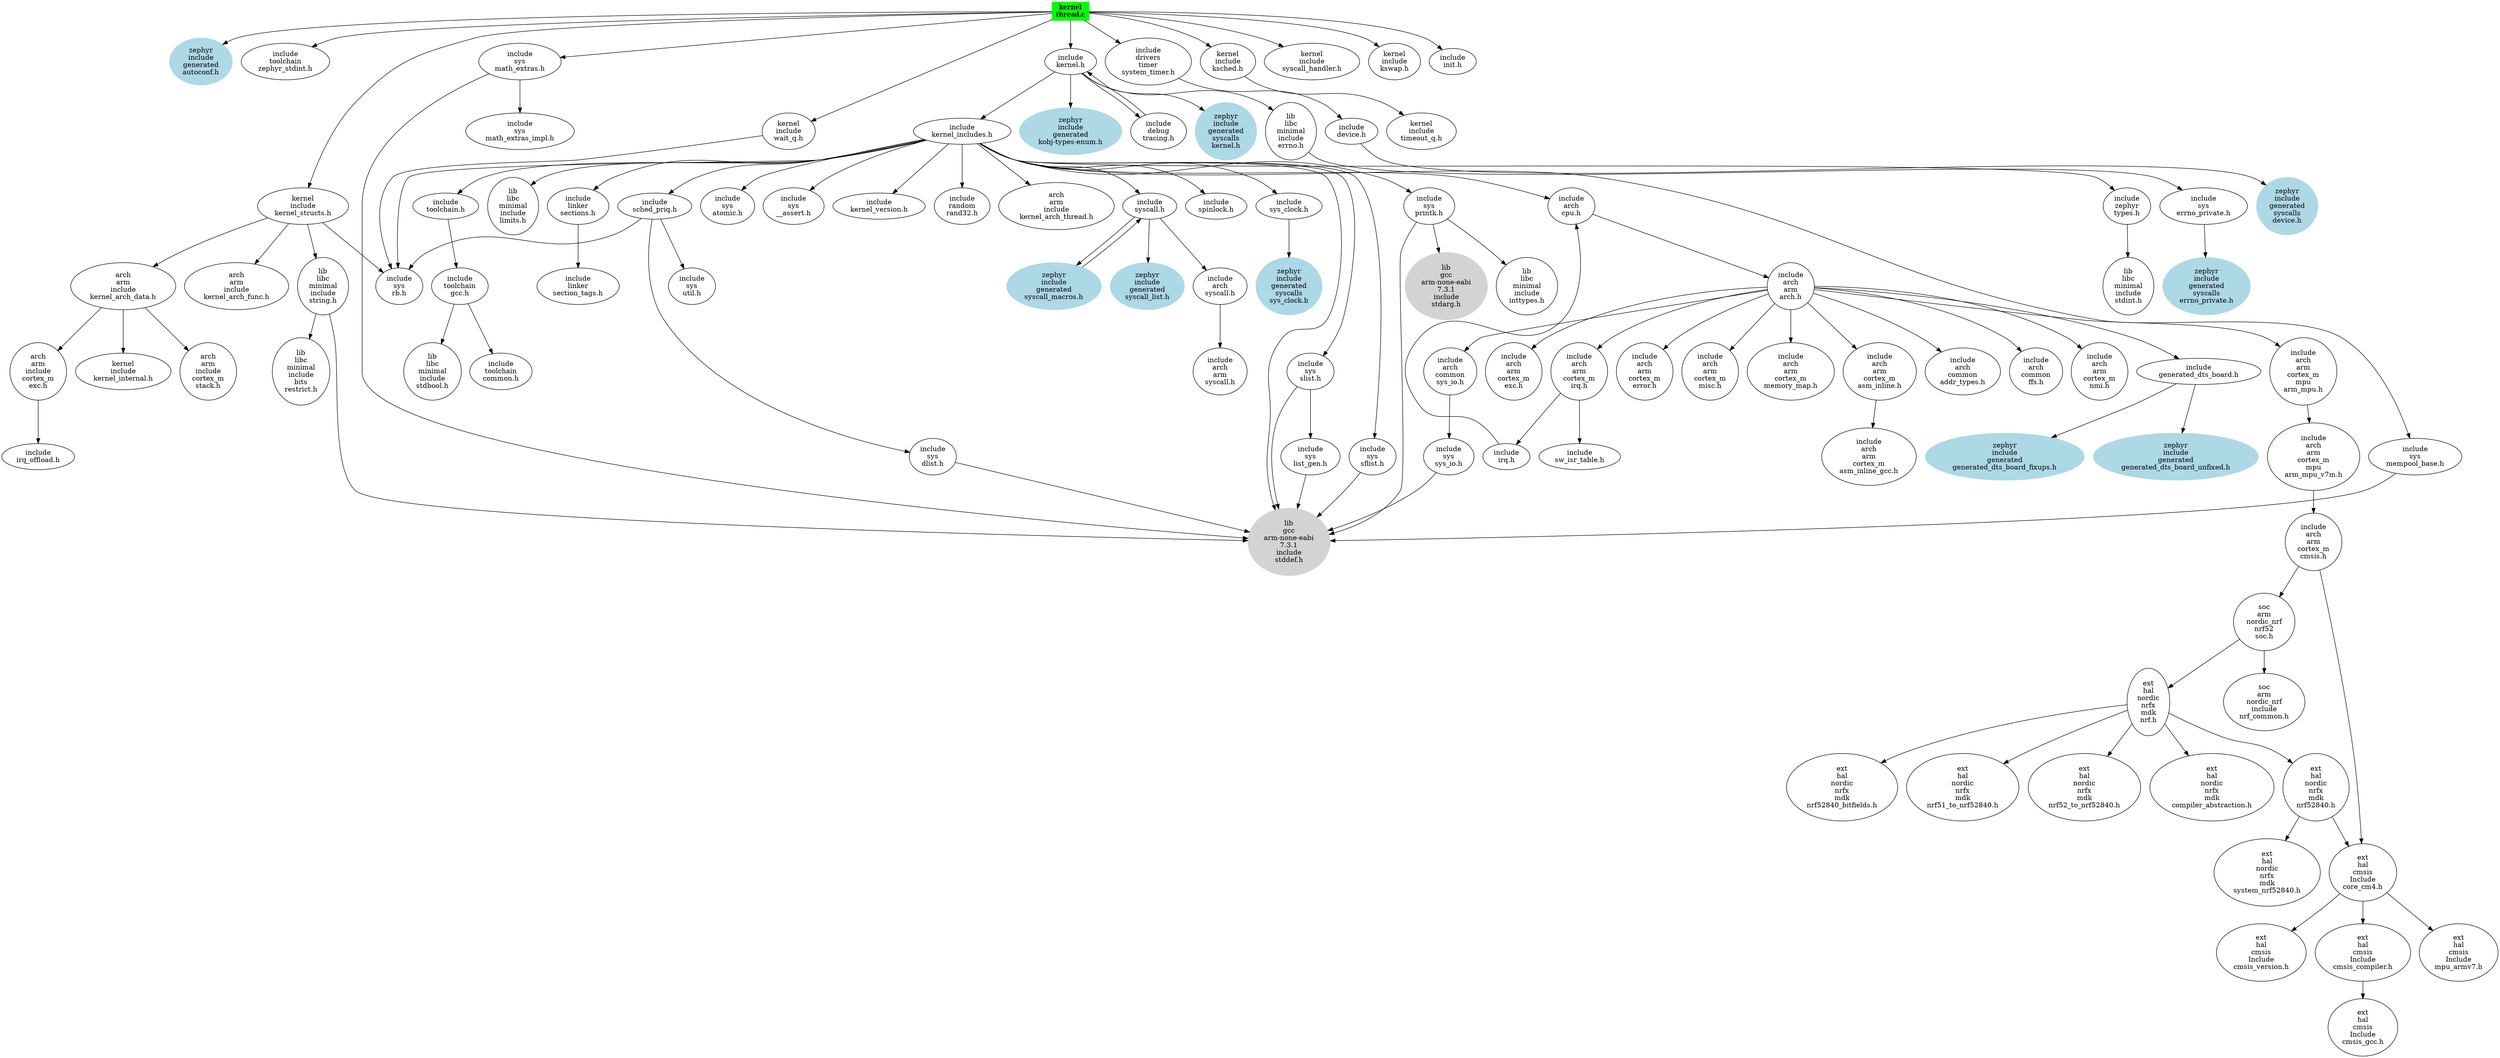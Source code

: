 // Include Map for C:\D\Sources\Zephyr.west\zephyrproject\zephyr\kernel\thread.c
digraph {
	"kernel
thread.c" [label="kernel
thread.c" color=green fontname=bold shape=box style=filled]
	"zephyr
include
generated
autoconf.h" [label="zephyr
include
generated
autoconf.h" color=lightblue fontname="" shape=oval style=filled]
	"kernel
thread.c" -> "zephyr
include
generated
autoconf.h"
	"include
toolchain
zephyr_stdint.h" [label="include
toolchain
zephyr_stdint.h" color=black fontname="" shape=oval style=""]
	"kernel
thread.c" -> "include
toolchain
zephyr_stdint.h"
	"include
kernel.h" [label="include
kernel.h" color=black fontname="" shape=oval style=""]
	"kernel
thread.c" -> "include
kernel.h"
	"kernel
include
kernel_structs.h" [label="kernel
include
kernel_structs.h" color=black fontname="" shape=oval style=""]
	"kernel
thread.c" -> "kernel
include
kernel_structs.h"
	"include
sys
math_extras.h" [label="include
sys
math_extras.h" color=black fontname="" shape=oval style=""]
	"kernel
thread.c" -> "include
sys
math_extras.h"
	"include
drivers
timer
system_timer.h" [label="include
drivers
timer
system_timer.h" color=black fontname="" shape=oval style=""]
	"kernel
thread.c" -> "include
drivers
timer
system_timer.h"
	"kernel
include
ksched.h" [label="kernel
include
ksched.h" color=black fontname="" shape=oval style=""]
	"kernel
thread.c" -> "kernel
include
ksched.h"
	"kernel
include
wait_q.h" [label="kernel
include
wait_q.h" color=black fontname="" shape=oval style=""]
	"kernel
thread.c" -> "kernel
include
wait_q.h"
	"kernel
include
syscall_handler.h" [label="kernel
include
syscall_handler.h" color=black fontname="" shape=oval style=""]
	"kernel
thread.c" -> "kernel
include
syscall_handler.h"
	"kernel
include
kswap.h" [label="kernel
include
kswap.h" color=black fontname="" shape=oval style=""]
	"kernel
thread.c" -> "kernel
include
kswap.h"
	"include
init.h" [label="include
init.h" color=black fontname="" shape=oval style=""]
	"kernel
thread.c" -> "include
init.h"
	"include
kernel_includes.h" [label="include
kernel_includes.h" color=black fontname="" shape=oval style=""]
	"include
kernel.h" -> "include
kernel_includes.h"
	"lib
libc
minimal
include
errno.h" [label="lib
libc
minimal
include
errno.h" color=black fontname="" shape=oval style=""]
	"include
kernel.h" -> "lib
libc
minimal
include
errno.h"
	"zephyr
include
generated
kobj-types-enum.h" [label="zephyr
include
generated
kobj-types-enum.h" color=lightblue fontname="" shape=oval style=filled]
	"include
kernel.h" -> "zephyr
include
generated
kobj-types-enum.h"
	"include
debug
tracing.h" [label="include
debug
tracing.h" color=black fontname="" shape=oval style=""]
	"include
kernel.h" -> "include
debug
tracing.h"
	"zephyr
include
generated
syscalls
kernel.h" [label="zephyr
include
generated
syscalls
kernel.h" color=lightblue fontname="" shape=oval style=filled]
	"include
kernel.h" -> "zephyr
include
generated
syscalls
kernel.h"
	"lib
gcc
arm-none-eabi
7.3.1
include
stddef.h" [label="lib
gcc
arm-none-eabi
7.3.1
include
stddef.h" color=lightgrey fontname="" shape=oval style=filled]
	"include
kernel_includes.h" -> "lib
gcc
arm-none-eabi
7.3.1
include
stddef.h"
	"include
zephyr
types.h" [label="include
zephyr
types.h" color=black fontname="" shape=oval style=""]
	"include
kernel_includes.h" -> "include
zephyr
types.h"
	"lib
libc
minimal
include
limits.h" [label="lib
libc
minimal
include
limits.h" color=black fontname="" shape=oval style=""]
	"include
kernel_includes.h" -> "lib
libc
minimal
include
limits.h"
	"include
toolchain.h" [label="include
toolchain.h" color=black fontname="" shape=oval style=""]
	"include
kernel_includes.h" -> "include
toolchain.h"
	"include
linker
sections.h" [label="include
linker
sections.h" color=black fontname="" shape=oval style=""]
	"include
kernel_includes.h" -> "include
linker
sections.h"
	"include
sys
atomic.h" [label="include
sys
atomic.h" color=black fontname="" shape=oval style=""]
	"include
kernel_includes.h" -> "include
sys
atomic.h"
	"include
sys
__assert.h" [label="include
sys
__assert.h" color=black fontname="" shape=oval style=""]
	"include
kernel_includes.h" -> "include
sys
__assert.h"
	"include
sched_priq.h" [label="include
sched_priq.h" color=black fontname="" shape=oval style=""]
	"include
kernel_includes.h" -> "include
sched_priq.h"
	"include
sys
slist.h" [label="include
sys
slist.h" color=black fontname="" shape=oval style=""]
	"include
kernel_includes.h" -> "include
sys
slist.h"
	"include
sys
sflist.h" [label="include
sys
sflist.h" color=black fontname="" shape=oval style=""]
	"include
kernel_includes.h" -> "include
sys
sflist.h"
	"include
sys
mempool_base.h" [label="include
sys
mempool_base.h" color=black fontname="" shape=oval style=""]
	"include
kernel_includes.h" -> "include
sys
mempool_base.h"
	"include
kernel_version.h" [label="include
kernel_version.h" color=black fontname="" shape=oval style=""]
	"include
kernel_includes.h" -> "include
kernel_version.h"
	"include
random
rand32.h" [label="include
random
rand32.h" color=black fontname="" shape=oval style=""]
	"include
kernel_includes.h" -> "include
random
rand32.h"
	"arch
arm
include
kernel_arch_thread.h" [label="arch
arm
include
kernel_arch_thread.h" color=black fontname="" shape=oval style=""]
	"include
kernel_includes.h" -> "arch
arm
include
kernel_arch_thread.h"
	"include
syscall.h" [label="include
syscall.h" color=black fontname="" shape=oval style=""]
	"include
kernel_includes.h" -> "include
syscall.h"
	"include
sys
printk.h" [label="include
sys
printk.h" color=black fontname="" shape=oval style=""]
	"include
kernel_includes.h" -> "include
sys
printk.h"
	"include
arch
cpu.h" [label="include
arch
cpu.h" color=black fontname="" shape=oval style=""]
	"include
kernel_includes.h" -> "include
arch
cpu.h"
	"include
sys
rb.h" [label="include
sys
rb.h" color=black fontname="" shape=oval style=""]
	"include
kernel_includes.h" -> "include
sys
rb.h"
	"include
sys_clock.h" [label="include
sys_clock.h" color=black fontname="" shape=oval style=""]
	"include
kernel_includes.h" -> "include
sys_clock.h"
	"include
spinlock.h" [label="include
spinlock.h" color=black fontname="" shape=oval style=""]
	"include
kernel_includes.h" -> "include
spinlock.h"
	"lib
libc
minimal
include
stdint.h" [label="lib
libc
minimal
include
stdint.h" color=black fontname="" shape=oval style=""]
	"include
zephyr
types.h" -> "lib
libc
minimal
include
stdint.h"
	"include
toolchain
gcc.h" [label="include
toolchain
gcc.h" color=black fontname="" shape=oval style=""]
	"include
toolchain.h" -> "include
toolchain
gcc.h"
	"include
toolchain
common.h" [label="include
toolchain
common.h" color=black fontname="" shape=oval style=""]
	"include
toolchain
gcc.h" -> "include
toolchain
common.h"
	"lib
libc
minimal
include
stdbool.h" [label="lib
libc
minimal
include
stdbool.h" color=black fontname="" shape=oval style=""]
	"include
toolchain
gcc.h" -> "lib
libc
minimal
include
stdbool.h"
	"include
linker
section_tags.h" [label="include
linker
section_tags.h" color=black fontname="" shape=oval style=""]
	"include
linker
sections.h" -> "include
linker
section_tags.h"
	"include
sys
util.h" [label="include
sys
util.h" color=black fontname="" shape=oval style=""]
	"include
sched_priq.h" -> "include
sys
util.h"
	"include
sys
dlist.h" [label="include
sys
dlist.h" color=black fontname="" shape=oval style=""]
	"include
sched_priq.h" -> "include
sys
dlist.h"
	"include
sched_priq.h" -> "include
sys
rb.h"
	"include
sys
dlist.h" -> "lib
gcc
arm-none-eabi
7.3.1
include
stddef.h"
	"include
sys
slist.h" -> "lib
gcc
arm-none-eabi
7.3.1
include
stddef.h"
	"include
sys
list_gen.h" [label="include
sys
list_gen.h" color=black fontname="" shape=oval style=""]
	"include
sys
slist.h" -> "include
sys
list_gen.h"
	"include
sys
list_gen.h" -> "lib
gcc
arm-none-eabi
7.3.1
include
stddef.h"
	"include
sys
sflist.h" -> "lib
gcc
arm-none-eabi
7.3.1
include
stddef.h"
	"include
sys
mempool_base.h" -> "lib
gcc
arm-none-eabi
7.3.1
include
stddef.h"
	"zephyr
include
generated
syscall_list.h" [label="zephyr
include
generated
syscall_list.h" color=lightblue fontname="" shape=oval style=filled]
	"include
syscall.h" -> "zephyr
include
generated
syscall_list.h"
	"include
arch
syscall.h" [label="include
arch
syscall.h" color=black fontname="" shape=oval style=""]
	"include
syscall.h" -> "include
arch
syscall.h"
	"zephyr
include
generated
syscall_macros.h" [label="zephyr
include
generated
syscall_macros.h" color=lightblue fontname="" shape=oval style=filled]
	"include
syscall.h" -> "zephyr
include
generated
syscall_macros.h"
	"include
arch
arm
syscall.h" [label="include
arch
arm
syscall.h" color=black fontname="" shape=oval style=""]
	"include
arch
syscall.h" -> "include
arch
arm
syscall.h"
	"zephyr
include
generated
syscall_macros.h" -> "include
syscall.h"
	"include
sys
printk.h" -> "lib
gcc
arm-none-eabi
7.3.1
include
stddef.h"
	"lib
gcc
arm-none-eabi
7.3.1
include
stdarg.h" [label="lib
gcc
arm-none-eabi
7.3.1
include
stdarg.h" color=lightgrey fontname="" shape=oval style=filled]
	"include
sys
printk.h" -> "lib
gcc
arm-none-eabi
7.3.1
include
stdarg.h"
	"lib
libc
minimal
include
inttypes.h" [label="lib
libc
minimal
include
inttypes.h" color=black fontname="" shape=oval style=""]
	"include
sys
printk.h" -> "lib
libc
minimal
include
inttypes.h"
	"include
arch
arm
arch.h" [label="include
arch
arm
arch.h" color=black fontname="" shape=oval style=""]
	"include
arch
cpu.h" -> "include
arch
arm
arch.h"
	"include
generated_dts_board.h" [label="include
generated_dts_board.h" color=black fontname="" shape=oval style=""]
	"include
arch
arm
arch.h" -> "include
generated_dts_board.h"
	"include
arch
arm
cortex_m
exc.h" [label="include
arch
arm
cortex_m
exc.h" color=black fontname="" shape=oval style=""]
	"include
arch
arm
arch.h" -> "include
arch
arm
cortex_m
exc.h"
	"include
arch
arm
cortex_m
irq.h" [label="include
arch
arm
cortex_m
irq.h" color=black fontname="" shape=oval style=""]
	"include
arch
arm
arch.h" -> "include
arch
arm
cortex_m
irq.h"
	"include
arch
arm
cortex_m
error.h" [label="include
arch
arm
cortex_m
error.h" color=black fontname="" shape=oval style=""]
	"include
arch
arm
arch.h" -> "include
arch
arm
cortex_m
error.h"
	"include
arch
arm
cortex_m
misc.h" [label="include
arch
arm
cortex_m
misc.h" color=black fontname="" shape=oval style=""]
	"include
arch
arm
arch.h" -> "include
arch
arm
cortex_m
misc.h"
	"include
arch
arm
cortex_m
memory_map.h" [label="include
arch
arm
cortex_m
memory_map.h" color=black fontname="" shape=oval style=""]
	"include
arch
arm
arch.h" -> "include
arch
arm
cortex_m
memory_map.h"
	"include
arch
arm
cortex_m
asm_inline.h" [label="include
arch
arm
cortex_m
asm_inline.h" color=black fontname="" shape=oval style=""]
	"include
arch
arm
arch.h" -> "include
arch
arm
cortex_m
asm_inline.h"
	"include
arch
common
sys_io.h" [label="include
arch
common
sys_io.h" color=black fontname="" shape=oval style=""]
	"include
arch
arm
arch.h" -> "include
arch
common
sys_io.h"
	"include
arch
common
addr_types.h" [label="include
arch
common
addr_types.h" color=black fontname="" shape=oval style=""]
	"include
arch
arm
arch.h" -> "include
arch
common
addr_types.h"
	"include
arch
common
ffs.h" [label="include
arch
common
ffs.h" color=black fontname="" shape=oval style=""]
	"include
arch
arm
arch.h" -> "include
arch
common
ffs.h"
	"include
arch
arm
cortex_m
nmi.h" [label="include
arch
arm
cortex_m
nmi.h" color=black fontname="" shape=oval style=""]
	"include
arch
arm
arch.h" -> "include
arch
arm
cortex_m
nmi.h"
	"include
arch
arm
cortex_m
mpu
arm_mpu.h" [label="include
arch
arm
cortex_m
mpu
arm_mpu.h" color=black fontname="" shape=oval style=""]
	"include
arch
arm
arch.h" -> "include
arch
arm
cortex_m
mpu
arm_mpu.h"
	"zephyr
include
generated
generated_dts_board_unfixed.h" [label="zephyr
include
generated
generated_dts_board_unfixed.h" color=lightblue fontname="" shape=oval style=filled]
	"include
generated_dts_board.h" -> "zephyr
include
generated
generated_dts_board_unfixed.h"
	"zephyr
include
generated
generated_dts_board_fixups.h" [label="zephyr
include
generated
generated_dts_board_fixups.h" color=lightblue fontname="" shape=oval style=filled]
	"include
generated_dts_board.h" -> "zephyr
include
generated
generated_dts_board_fixups.h"
	"include
irq.h" [label="include
irq.h" color=black fontname="" shape=oval style=""]
	"include
arch
arm
cortex_m
irq.h" -> "include
irq.h"
	"include
sw_isr_table.h" [label="include
sw_isr_table.h" color=black fontname="" shape=oval style=""]
	"include
arch
arm
cortex_m
irq.h" -> "include
sw_isr_table.h"
	"include
irq.h" -> "include
arch
cpu.h"
	"include
arch
arm
cortex_m
asm_inline_gcc.h" [label="include
arch
arm
cortex_m
asm_inline_gcc.h" color=black fontname="" shape=oval style=""]
	"include
arch
arm
cortex_m
asm_inline.h" -> "include
arch
arm
cortex_m
asm_inline_gcc.h"
	"include
sys
sys_io.h" [label="include
sys
sys_io.h" color=black fontname="" shape=oval style=""]
	"include
arch
common
sys_io.h" -> "include
sys
sys_io.h"
	"include
sys
sys_io.h" -> "lib
gcc
arm-none-eabi
7.3.1
include
stddef.h"
	"include
arch
arm
cortex_m
mpu
arm_mpu_v7m.h" [label="include
arch
arm
cortex_m
mpu
arm_mpu_v7m.h" color=black fontname="" shape=oval style=""]
	"include
arch
arm
cortex_m
mpu
arm_mpu.h" -> "include
arch
arm
cortex_m
mpu
arm_mpu_v7m.h"
	"include
arch
arm
cortex_m
cmsis.h" [label="include
arch
arm
cortex_m
cmsis.h" color=black fontname="" shape=oval style=""]
	"include
arch
arm
cortex_m
mpu
arm_mpu_v7m.h" -> "include
arch
arm
cortex_m
cmsis.h"
	"soc
arm
nordic_nrf
nrf52
soc.h" [label="soc
arm
nordic_nrf
nrf52
soc.h" color=black fontname="" shape=oval style=""]
	"include
arch
arm
cortex_m
cmsis.h" -> "soc
arm
nordic_nrf
nrf52
soc.h"
	"ext
hal
cmsis
Include
core_cm4.h" [label="ext
hal
cmsis
Include
core_cm4.h" color=black fontname="" shape=oval style=""]
	"include
arch
arm
cortex_m
cmsis.h" -> "ext
hal
cmsis
Include
core_cm4.h"
	"soc
arm
nordic_nrf
include
nrf_common.h" [label="soc
arm
nordic_nrf
include
nrf_common.h" color=black fontname="" shape=oval style=""]
	"soc
arm
nordic_nrf
nrf52
soc.h" -> "soc
arm
nordic_nrf
include
nrf_common.h"
	"ext
hal
nordic
nrfx
mdk
nrf.h" [label="ext
hal
nordic
nrfx
mdk
nrf.h" color=black fontname="" shape=oval style=""]
	"soc
arm
nordic_nrf
nrf52
soc.h" -> "ext
hal
nordic
nrfx
mdk
nrf.h"
	"ext
hal
nordic
nrfx
mdk
nrf52840.h" [label="ext
hal
nordic
nrfx
mdk
nrf52840.h" color=black fontname="" shape=oval style=""]
	"ext
hal
nordic
nrfx
mdk
nrf.h" -> "ext
hal
nordic
nrfx
mdk
nrf52840.h"
	"ext
hal
nordic
nrfx
mdk
nrf52840_bitfields.h" [label="ext
hal
nordic
nrfx
mdk
nrf52840_bitfields.h" color=black fontname="" shape=oval style=""]
	"ext
hal
nordic
nrfx
mdk
nrf.h" -> "ext
hal
nordic
nrfx
mdk
nrf52840_bitfields.h"
	"ext
hal
nordic
nrfx
mdk
nrf51_to_nrf52840.h" [label="ext
hal
nordic
nrfx
mdk
nrf51_to_nrf52840.h" color=black fontname="" shape=oval style=""]
	"ext
hal
nordic
nrfx
mdk
nrf.h" -> "ext
hal
nordic
nrfx
mdk
nrf51_to_nrf52840.h"
	"ext
hal
nordic
nrfx
mdk
nrf52_to_nrf52840.h" [label="ext
hal
nordic
nrfx
mdk
nrf52_to_nrf52840.h" color=black fontname="" shape=oval style=""]
	"ext
hal
nordic
nrfx
mdk
nrf.h" -> "ext
hal
nordic
nrfx
mdk
nrf52_to_nrf52840.h"
	"ext
hal
nordic
nrfx
mdk
compiler_abstraction.h" [label="ext
hal
nordic
nrfx
mdk
compiler_abstraction.h" color=black fontname="" shape=oval style=""]
	"ext
hal
nordic
nrfx
mdk
nrf.h" -> "ext
hal
nordic
nrfx
mdk
compiler_abstraction.h"
	"ext
hal
nordic
nrfx
mdk
nrf52840.h" -> "ext
hal
cmsis
Include
core_cm4.h"
	"ext
hal
nordic
nrfx
mdk
system_nrf52840.h" [label="ext
hal
nordic
nrfx
mdk
system_nrf52840.h" color=black fontname="" shape=oval style=""]
	"ext
hal
nordic
nrfx
mdk
nrf52840.h" -> "ext
hal
nordic
nrfx
mdk
system_nrf52840.h"
	"ext
hal
cmsis
Include
cmsis_version.h" [label="ext
hal
cmsis
Include
cmsis_version.h" color=black fontname="" shape=oval style=""]
	"ext
hal
cmsis
Include
core_cm4.h" -> "ext
hal
cmsis
Include
cmsis_version.h"
	"ext
hal
cmsis
Include
cmsis_compiler.h" [label="ext
hal
cmsis
Include
cmsis_compiler.h" color=black fontname="" shape=oval style=""]
	"ext
hal
cmsis
Include
core_cm4.h" -> "ext
hal
cmsis
Include
cmsis_compiler.h"
	"ext
hal
cmsis
Include
mpu_armv7.h" [label="ext
hal
cmsis
Include
mpu_armv7.h" color=black fontname="" shape=oval style=""]
	"ext
hal
cmsis
Include
core_cm4.h" -> "ext
hal
cmsis
Include
mpu_armv7.h"
	"ext
hal
cmsis
Include
cmsis_gcc.h" [label="ext
hal
cmsis
Include
cmsis_gcc.h" color=black fontname="" shape=oval style=""]
	"ext
hal
cmsis
Include
cmsis_compiler.h" -> "ext
hal
cmsis
Include
cmsis_gcc.h"
	"zephyr
include
generated
syscalls
sys_clock.h" [label="zephyr
include
generated
syscalls
sys_clock.h" color=lightblue fontname="" shape=oval style=filled]
	"include
sys_clock.h" -> "zephyr
include
generated
syscalls
sys_clock.h"
	"include
sys
errno_private.h" [label="include
sys
errno_private.h" color=black fontname="" shape=oval style=""]
	"lib
libc
minimal
include
errno.h" -> "include
sys
errno_private.h"
	"zephyr
include
generated
syscalls
errno_private.h" [label="zephyr
include
generated
syscalls
errno_private.h" color=lightblue fontname="" shape=oval style=filled]
	"include
sys
errno_private.h" -> "zephyr
include
generated
syscalls
errno_private.h"
	"include
debug
tracing.h" -> "include
kernel.h"
	"kernel
include
kernel_structs.h" -> "include
sys
rb.h"
	"lib
libc
minimal
include
string.h" [label="lib
libc
minimal
include
string.h" color=black fontname="" shape=oval style=""]
	"kernel
include
kernel_structs.h" -> "lib
libc
minimal
include
string.h"
	"arch
arm
include
kernel_arch_data.h" [label="arch
arm
include
kernel_arch_data.h" color=black fontname="" shape=oval style=""]
	"kernel
include
kernel_structs.h" -> "arch
arm
include
kernel_arch_data.h"
	"arch
arm
include
kernel_arch_func.h" [label="arch
arm
include
kernel_arch_func.h" color=black fontname="" shape=oval style=""]
	"kernel
include
kernel_structs.h" -> "arch
arm
include
kernel_arch_func.h"
	"lib
libc
minimal
include
string.h" -> "lib
gcc
arm-none-eabi
7.3.1
include
stddef.h"
	"lib
libc
minimal
include
bits
restrict.h" [label="lib
libc
minimal
include
bits
restrict.h" color=black fontname="" shape=oval style=""]
	"lib
libc
minimal
include
string.h" -> "lib
libc
minimal
include
bits
restrict.h"
	"kernel
include
kernel_internal.h" [label="kernel
include
kernel_internal.h" color=black fontname="" shape=oval style=""]
	"arch
arm
include
kernel_arch_data.h" -> "kernel
include
kernel_internal.h"
	"arch
arm
include
cortex_m
stack.h" [label="arch
arm
include
cortex_m
stack.h" color=black fontname="" shape=oval style=""]
	"arch
arm
include
kernel_arch_data.h" -> "arch
arm
include
cortex_m
stack.h"
	"arch
arm
include
cortex_m
exc.h" [label="arch
arm
include
cortex_m
exc.h" color=black fontname="" shape=oval style=""]
	"arch
arm
include
kernel_arch_data.h" -> "arch
arm
include
cortex_m
exc.h"
	"include
irq_offload.h" [label="include
irq_offload.h" color=black fontname="" shape=oval style=""]
	"arch
arm
include
cortex_m
exc.h" -> "include
irq_offload.h"
	"include
sys
math_extras.h" -> "lib
gcc
arm-none-eabi
7.3.1
include
stddef.h"
	"include
sys
math_extras_impl.h" [label="include
sys
math_extras_impl.h" color=black fontname="" shape=oval style=""]
	"include
sys
math_extras.h" -> "include
sys
math_extras_impl.h"
	"include
device.h" [label="include
device.h" color=black fontname="" shape=oval style=""]
	"include
drivers
timer
system_timer.h" -> "include
device.h"
	"zephyr
include
generated
syscalls
device.h" [label="zephyr
include
generated
syscalls
device.h" color=lightblue fontname="" shape=oval style=filled]
	"include
device.h" -> "zephyr
include
generated
syscalls
device.h"
	"kernel
include
timeout_q.h" [label="kernel
include
timeout_q.h" color=black fontname="" shape=oval style=""]
	"kernel
include
ksched.h" -> "kernel
include
timeout_q.h"
	"kernel
include
wait_q.h" -> "include
sys
rb.h"
}
